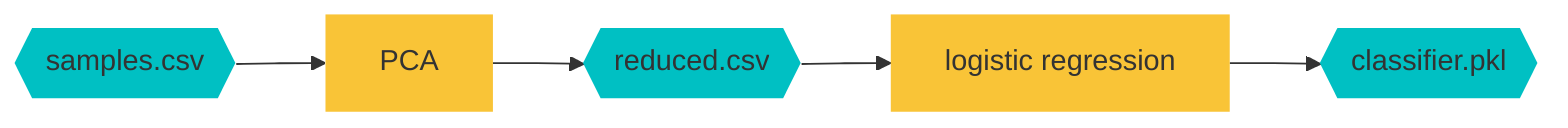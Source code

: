 graph LR
    input{{"samples.csv"}} --> 
    preprocess["PCA"]:::highlight --> 
    features{{"reduced.csv"}} --> 
    model["logistic regression"]:::highlight --> 
    output{{"classifier.pkl"}}
    classDef default fill:#00c0c3, stroke-width:0
    classDef highlight fill:#f9c437